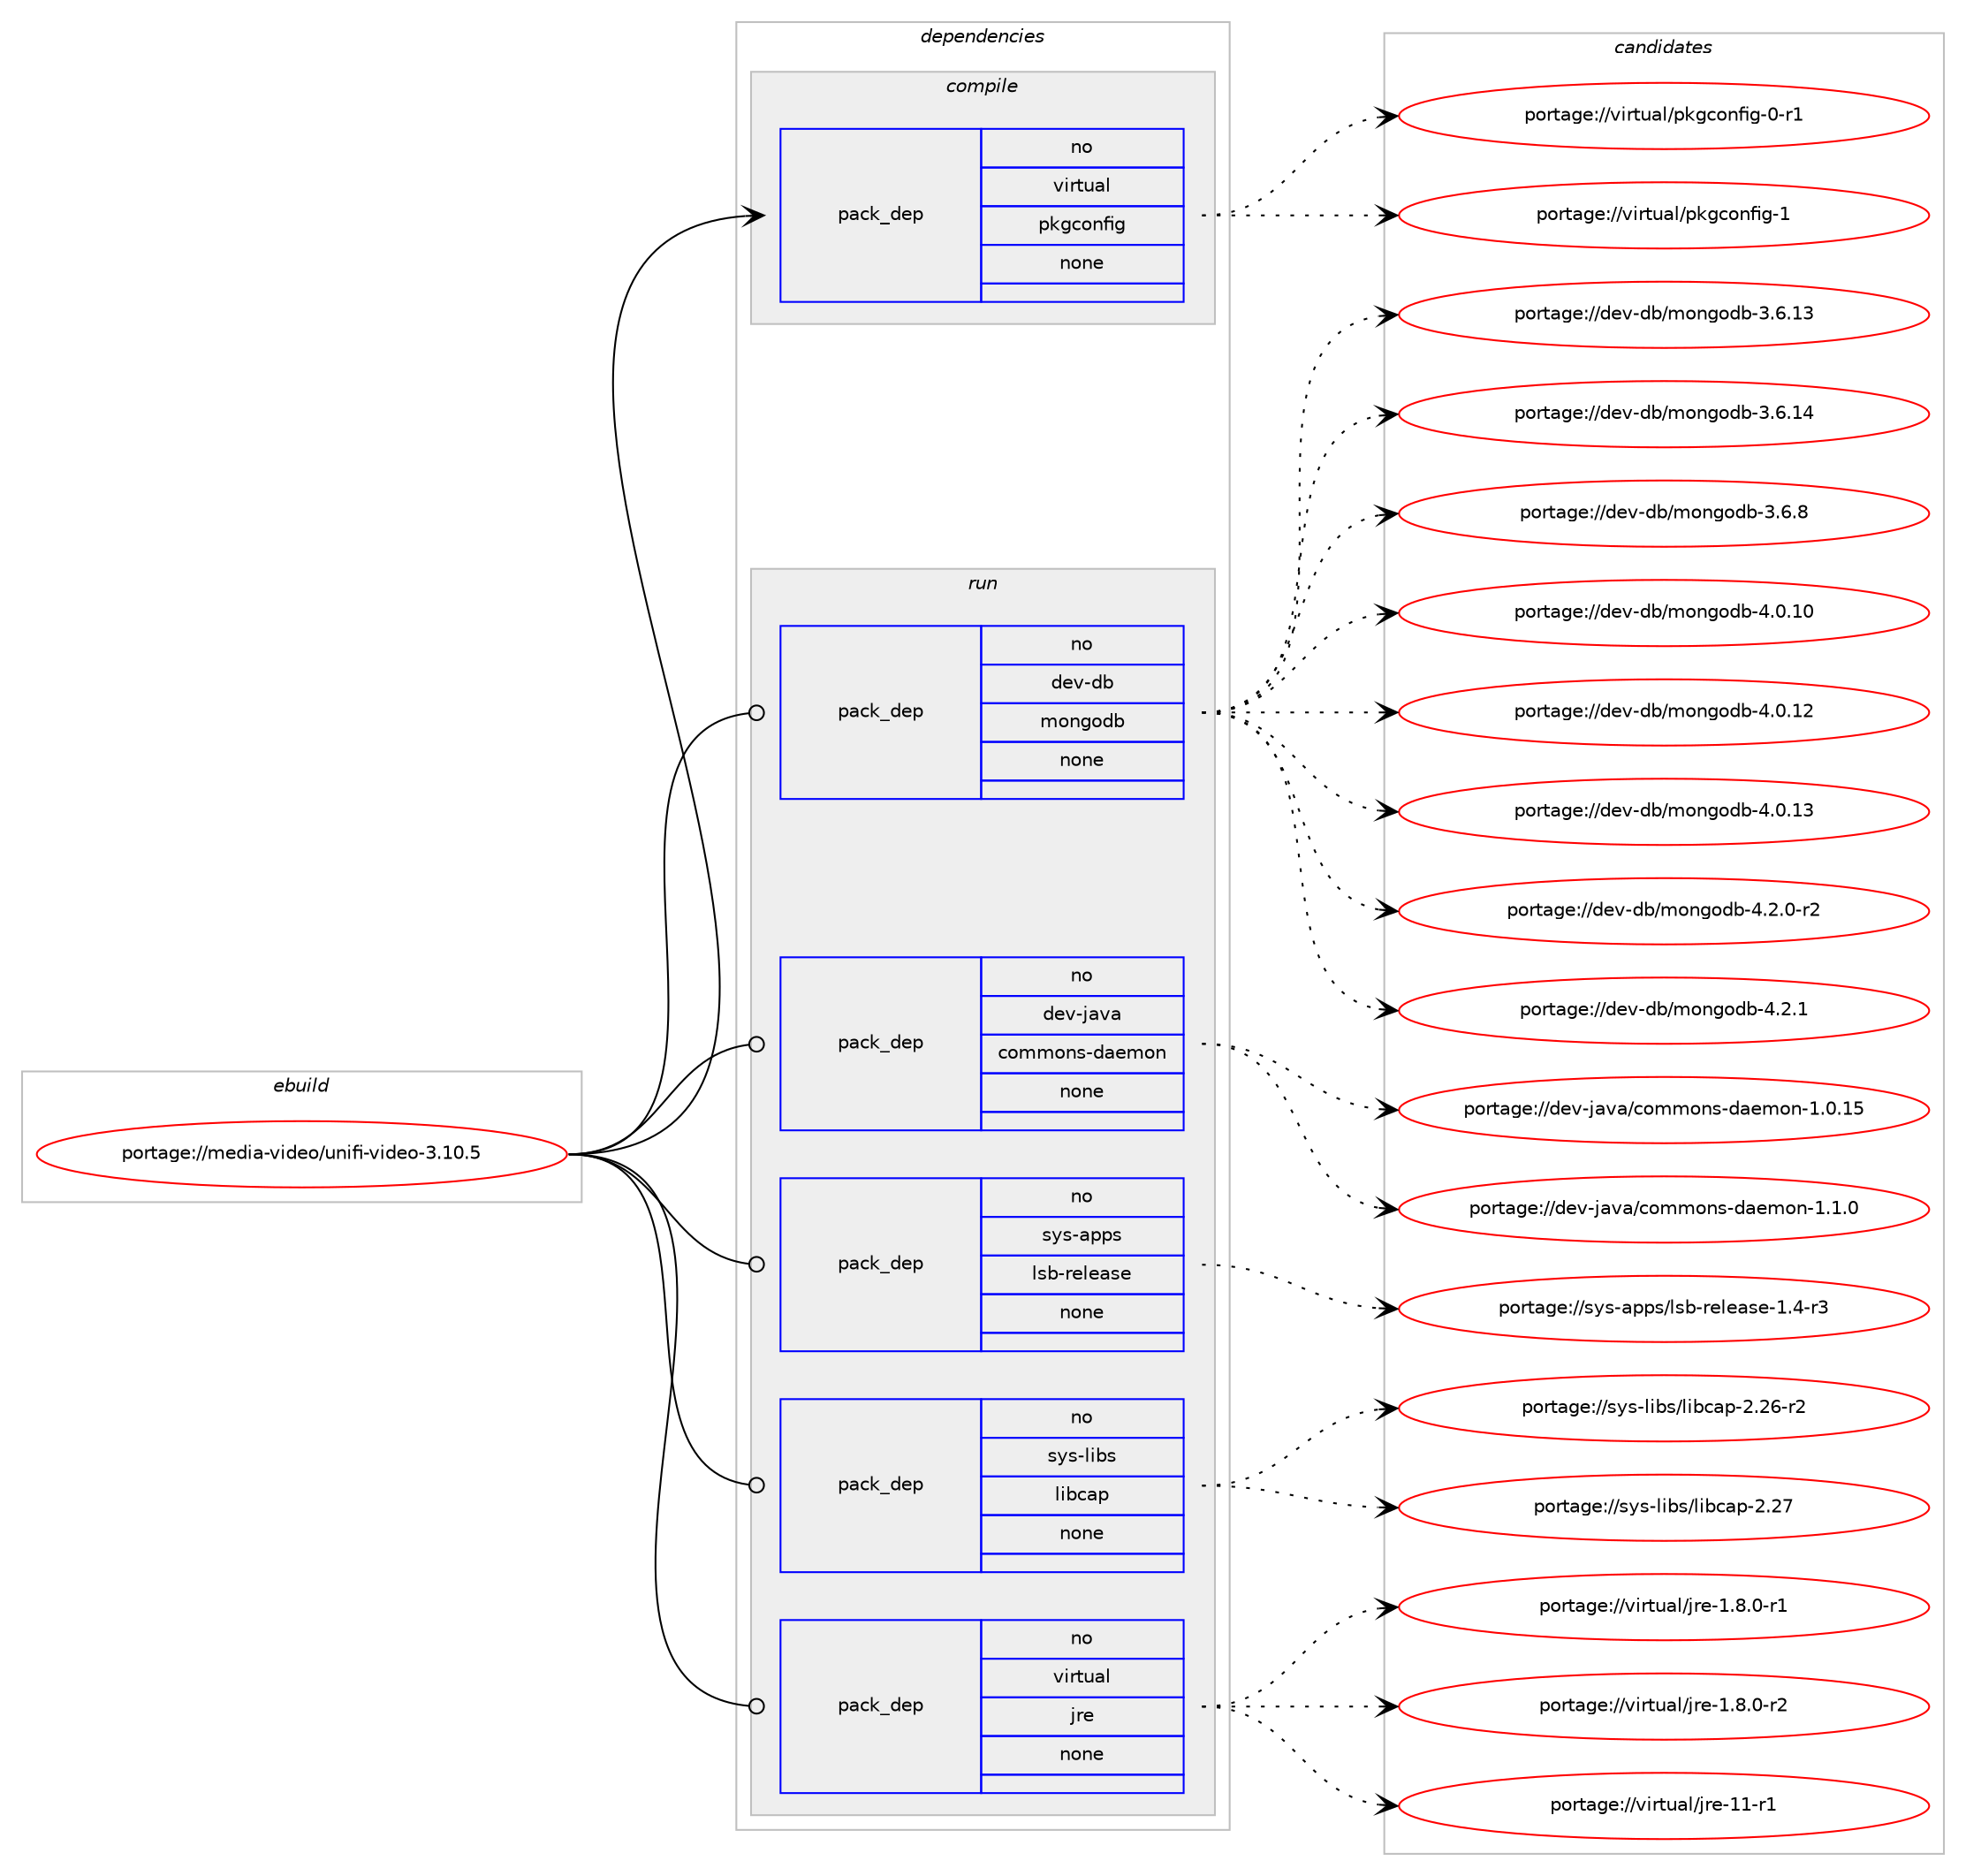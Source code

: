 digraph prolog {

# *************
# Graph options
# *************

newrank=true;
concentrate=true;
compound=true;
graph [rankdir=LR,fontname=Helvetica,fontsize=10,ranksep=1.5];#, ranksep=2.5, nodesep=0.2];
edge  [arrowhead=vee];
node  [fontname=Helvetica,fontsize=10];

# **********
# The ebuild
# **********

subgraph cluster_leftcol {
color=gray;
rank=same;
label=<<i>ebuild</i>>;
id [label="portage://media-video/unifi-video-3.10.5", color=red, width=4, href="../media-video/unifi-video-3.10.5.svg"];
}

# ****************
# The dependencies
# ****************

subgraph cluster_midcol {
color=gray;
label=<<i>dependencies</i>>;
subgraph cluster_compile {
fillcolor="#eeeeee";
style=filled;
label=<<i>compile</i>>;
subgraph pack252240 {
dependency343430 [label=<<TABLE BORDER="0" CELLBORDER="1" CELLSPACING="0" CELLPADDING="4" WIDTH="220"><TR><TD ROWSPAN="6" CELLPADDING="30">pack_dep</TD></TR><TR><TD WIDTH="110">no</TD></TR><TR><TD>virtual</TD></TR><TR><TD>pkgconfig</TD></TR><TR><TD>none</TD></TR><TR><TD></TD></TR></TABLE>>, shape=none, color=blue];
}
id:e -> dependency343430:w [weight=20,style="solid",arrowhead="vee"];
}
subgraph cluster_compileandrun {
fillcolor="#eeeeee";
style=filled;
label=<<i>compile and run</i>>;
}
subgraph cluster_run {
fillcolor="#eeeeee";
style=filled;
label=<<i>run</i>>;
subgraph pack252241 {
dependency343431 [label=<<TABLE BORDER="0" CELLBORDER="1" CELLSPACING="0" CELLPADDING="4" WIDTH="220"><TR><TD ROWSPAN="6" CELLPADDING="30">pack_dep</TD></TR><TR><TD WIDTH="110">no</TD></TR><TR><TD>dev-db</TD></TR><TR><TD>mongodb</TD></TR><TR><TD>none</TD></TR><TR><TD></TD></TR></TABLE>>, shape=none, color=blue];
}
id:e -> dependency343431:w [weight=20,style="solid",arrowhead="odot"];
subgraph pack252242 {
dependency343432 [label=<<TABLE BORDER="0" CELLBORDER="1" CELLSPACING="0" CELLPADDING="4" WIDTH="220"><TR><TD ROWSPAN="6" CELLPADDING="30">pack_dep</TD></TR><TR><TD WIDTH="110">no</TD></TR><TR><TD>dev-java</TD></TR><TR><TD>commons-daemon</TD></TR><TR><TD>none</TD></TR><TR><TD></TD></TR></TABLE>>, shape=none, color=blue];
}
id:e -> dependency343432:w [weight=20,style="solid",arrowhead="odot"];
subgraph pack252243 {
dependency343433 [label=<<TABLE BORDER="0" CELLBORDER="1" CELLSPACING="0" CELLPADDING="4" WIDTH="220"><TR><TD ROWSPAN="6" CELLPADDING="30">pack_dep</TD></TR><TR><TD WIDTH="110">no</TD></TR><TR><TD>sys-apps</TD></TR><TR><TD>lsb-release</TD></TR><TR><TD>none</TD></TR><TR><TD></TD></TR></TABLE>>, shape=none, color=blue];
}
id:e -> dependency343433:w [weight=20,style="solid",arrowhead="odot"];
subgraph pack252244 {
dependency343434 [label=<<TABLE BORDER="0" CELLBORDER="1" CELLSPACING="0" CELLPADDING="4" WIDTH="220"><TR><TD ROWSPAN="6" CELLPADDING="30">pack_dep</TD></TR><TR><TD WIDTH="110">no</TD></TR><TR><TD>sys-libs</TD></TR><TR><TD>libcap</TD></TR><TR><TD>none</TD></TR><TR><TD></TD></TR></TABLE>>, shape=none, color=blue];
}
id:e -> dependency343434:w [weight=20,style="solid",arrowhead="odot"];
subgraph pack252245 {
dependency343435 [label=<<TABLE BORDER="0" CELLBORDER="1" CELLSPACING="0" CELLPADDING="4" WIDTH="220"><TR><TD ROWSPAN="6" CELLPADDING="30">pack_dep</TD></TR><TR><TD WIDTH="110">no</TD></TR><TR><TD>virtual</TD></TR><TR><TD>jre</TD></TR><TR><TD>none</TD></TR><TR><TD></TD></TR></TABLE>>, shape=none, color=blue];
}
id:e -> dependency343435:w [weight=20,style="solid",arrowhead="odot"];
}
}

# **************
# The candidates
# **************

subgraph cluster_choices {
rank=same;
color=gray;
label=<<i>candidates</i>>;

subgraph choice252240 {
color=black;
nodesep=1;
choiceportage11810511411611797108471121071039911111010210510345484511449 [label="portage://virtual/pkgconfig-0-r1", color=red, width=4,href="../virtual/pkgconfig-0-r1.svg"];
choiceportage1181051141161179710847112107103991111101021051034549 [label="portage://virtual/pkgconfig-1", color=red, width=4,href="../virtual/pkgconfig-1.svg"];
dependency343430:e -> choiceportage11810511411611797108471121071039911111010210510345484511449:w [style=dotted,weight="100"];
dependency343430:e -> choiceportage1181051141161179710847112107103991111101021051034549:w [style=dotted,weight="100"];
}
subgraph choice252241 {
color=black;
nodesep=1;
choiceportage1001011184510098471091111101031111009845514654464951 [label="portage://dev-db/mongodb-3.6.13", color=red, width=4,href="../dev-db/mongodb-3.6.13.svg"];
choiceportage1001011184510098471091111101031111009845514654464952 [label="portage://dev-db/mongodb-3.6.14", color=red, width=4,href="../dev-db/mongodb-3.6.14.svg"];
choiceportage10010111845100984710911111010311110098455146544656 [label="portage://dev-db/mongodb-3.6.8", color=red, width=4,href="../dev-db/mongodb-3.6.8.svg"];
choiceportage1001011184510098471091111101031111009845524648464948 [label="portage://dev-db/mongodb-4.0.10", color=red, width=4,href="../dev-db/mongodb-4.0.10.svg"];
choiceportage1001011184510098471091111101031111009845524648464950 [label="portage://dev-db/mongodb-4.0.12", color=red, width=4,href="../dev-db/mongodb-4.0.12.svg"];
choiceportage1001011184510098471091111101031111009845524648464951 [label="portage://dev-db/mongodb-4.0.13", color=red, width=4,href="../dev-db/mongodb-4.0.13.svg"];
choiceportage100101118451009847109111110103111100984552465046484511450 [label="portage://dev-db/mongodb-4.2.0-r2", color=red, width=4,href="../dev-db/mongodb-4.2.0-r2.svg"];
choiceportage10010111845100984710911111010311110098455246504649 [label="portage://dev-db/mongodb-4.2.1", color=red, width=4,href="../dev-db/mongodb-4.2.1.svg"];
dependency343431:e -> choiceportage1001011184510098471091111101031111009845514654464951:w [style=dotted,weight="100"];
dependency343431:e -> choiceportage1001011184510098471091111101031111009845514654464952:w [style=dotted,weight="100"];
dependency343431:e -> choiceportage10010111845100984710911111010311110098455146544656:w [style=dotted,weight="100"];
dependency343431:e -> choiceportage1001011184510098471091111101031111009845524648464948:w [style=dotted,weight="100"];
dependency343431:e -> choiceportage1001011184510098471091111101031111009845524648464950:w [style=dotted,weight="100"];
dependency343431:e -> choiceportage1001011184510098471091111101031111009845524648464951:w [style=dotted,weight="100"];
dependency343431:e -> choiceportage100101118451009847109111110103111100984552465046484511450:w [style=dotted,weight="100"];
dependency343431:e -> choiceportage10010111845100984710911111010311110098455246504649:w [style=dotted,weight="100"];
}
subgraph choice252242 {
color=black;
nodesep=1;
choiceportage1001011184510697118974799111109109111110115451009710110911111045494648464953 [label="portage://dev-java/commons-daemon-1.0.15", color=red, width=4,href="../dev-java/commons-daemon-1.0.15.svg"];
choiceportage10010111845106971189747991111091091111101154510097101109111110454946494648 [label="portage://dev-java/commons-daemon-1.1.0", color=red, width=4,href="../dev-java/commons-daemon-1.1.0.svg"];
dependency343432:e -> choiceportage1001011184510697118974799111109109111110115451009710110911111045494648464953:w [style=dotted,weight="100"];
dependency343432:e -> choiceportage10010111845106971189747991111091091111101154510097101109111110454946494648:w [style=dotted,weight="100"];
}
subgraph choice252243 {
color=black;
nodesep=1;
choiceportage115121115459711211211547108115984511410110810197115101454946524511451 [label="portage://sys-apps/lsb-release-1.4-r3", color=red, width=4,href="../sys-apps/lsb-release-1.4-r3.svg"];
dependency343433:e -> choiceportage115121115459711211211547108115984511410110810197115101454946524511451:w [style=dotted,weight="100"];
}
subgraph choice252244 {
color=black;
nodesep=1;
choiceportage11512111545108105981154710810598999711245504650544511450 [label="portage://sys-libs/libcap-2.26-r2", color=red, width=4,href="../sys-libs/libcap-2.26-r2.svg"];
choiceportage1151211154510810598115471081059899971124550465055 [label="portage://sys-libs/libcap-2.27", color=red, width=4,href="../sys-libs/libcap-2.27.svg"];
dependency343434:e -> choiceportage11512111545108105981154710810598999711245504650544511450:w [style=dotted,weight="100"];
dependency343434:e -> choiceportage1151211154510810598115471081059899971124550465055:w [style=dotted,weight="100"];
}
subgraph choice252245 {
color=black;
nodesep=1;
choiceportage11810511411611797108471061141014549465646484511449 [label="portage://virtual/jre-1.8.0-r1", color=red, width=4,href="../virtual/jre-1.8.0-r1.svg"];
choiceportage11810511411611797108471061141014549465646484511450 [label="portage://virtual/jre-1.8.0-r2", color=red, width=4,href="../virtual/jre-1.8.0-r2.svg"];
choiceportage11810511411611797108471061141014549494511449 [label="portage://virtual/jre-11-r1", color=red, width=4,href="../virtual/jre-11-r1.svg"];
dependency343435:e -> choiceportage11810511411611797108471061141014549465646484511449:w [style=dotted,weight="100"];
dependency343435:e -> choiceportage11810511411611797108471061141014549465646484511450:w [style=dotted,weight="100"];
dependency343435:e -> choiceportage11810511411611797108471061141014549494511449:w [style=dotted,weight="100"];
}
}

}
